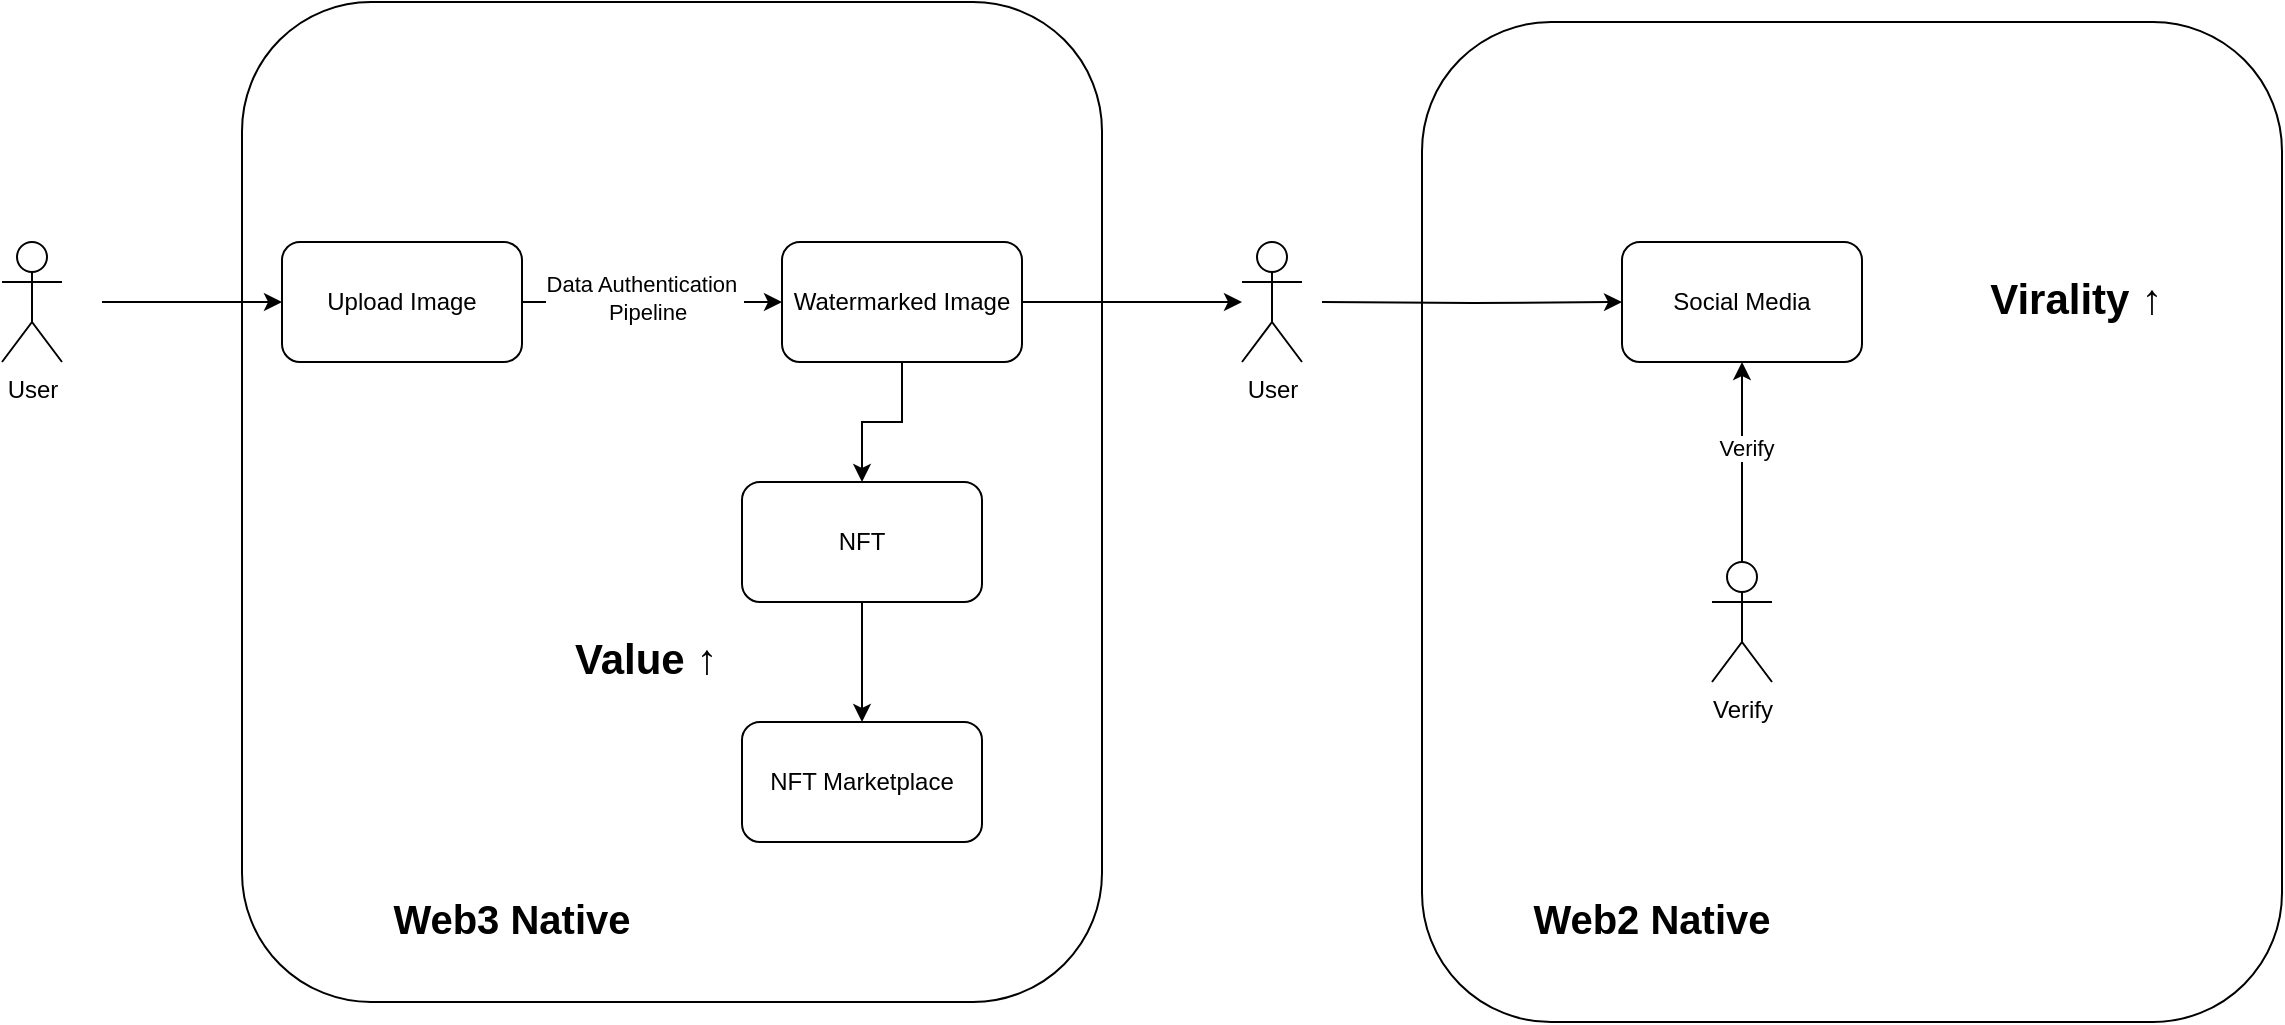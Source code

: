 <mxfile version="26.2.8" pages="2">
  <diagram name="Architecture" id="SdlY6U1H4udfot6sdlyQ">
    <mxGraphModel dx="1700" dy="1007" grid="0" gridSize="10" guides="1" tooltips="1" connect="1" arrows="1" fold="1" page="0" pageScale="1" pageWidth="850" pageHeight="1100" math="0" shadow="0">
      <root>
        <mxCell id="0" />
        <mxCell id="1" parent="0" />
        <mxCell id="Ugt37-HIwqrgVjgy8sR8-19" value="" style="rounded=1;whiteSpace=wrap;html=1;" vertex="1" parent="1">
          <mxGeometry x="770" y="100" width="430" height="500" as="geometry" />
        </mxCell>
        <mxCell id="Ugt37-HIwqrgVjgy8sR8-18" value="" style="rounded=1;whiteSpace=wrap;html=1;" vertex="1" parent="1">
          <mxGeometry x="180" y="90" width="430" height="500" as="geometry" />
        </mxCell>
        <mxCell id="Ugt37-HIwqrgVjgy8sR8-10" style="edgeStyle=orthogonalEdgeStyle;rounded=0;orthogonalLoop=1;jettySize=auto;html=1;exitX=1;exitY=0.5;exitDx=0;exitDy=0;entryX=0;entryY=0.5;entryDx=0;entryDy=0;" edge="1" parent="1" source="Ugt37-HIwqrgVjgy8sR8-1" target="Ugt37-HIwqrgVjgy8sR8-2">
          <mxGeometry relative="1" as="geometry" />
        </mxCell>
        <mxCell id="Ugt37-HIwqrgVjgy8sR8-25" value="Data Authentication&amp;nbsp;&lt;div&gt;&amp;nbsp;Pipeline&lt;/div&gt;" style="edgeLabel;html=1;align=center;verticalAlign=middle;resizable=0;points=[];" vertex="1" connectable="0" parent="Ugt37-HIwqrgVjgy8sR8-10">
          <mxGeometry x="-0.235" y="2" relative="1" as="geometry">
            <mxPoint x="11" as="offset" />
          </mxGeometry>
        </mxCell>
        <mxCell id="Ugt37-HIwqrgVjgy8sR8-1" value="Upload Image" style="rounded=1;whiteSpace=wrap;html=1;" vertex="1" parent="1">
          <mxGeometry x="200" y="210" width="120" height="60" as="geometry" />
        </mxCell>
        <mxCell id="Ugt37-HIwqrgVjgy8sR8-11" style="edgeStyle=orthogonalEdgeStyle;rounded=0;orthogonalLoop=1;jettySize=auto;html=1;exitX=0.5;exitY=1;exitDx=0;exitDy=0;entryX=0.5;entryY=0;entryDx=0;entryDy=0;" edge="1" parent="1" source="Ugt37-HIwqrgVjgy8sR8-2" target="Ugt37-HIwqrgVjgy8sR8-3">
          <mxGeometry relative="1" as="geometry" />
        </mxCell>
        <mxCell id="Ugt37-HIwqrgVjgy8sR8-14" style="edgeStyle=orthogonalEdgeStyle;rounded=0;orthogonalLoop=1;jettySize=auto;html=1;exitX=1;exitY=0.5;exitDx=0;exitDy=0;" edge="1" parent="1" source="Ugt37-HIwqrgVjgy8sR8-2" target="Ugt37-HIwqrgVjgy8sR8-5">
          <mxGeometry relative="1" as="geometry" />
        </mxCell>
        <mxCell id="Ugt37-HIwqrgVjgy8sR8-2" value="Watermarked Image" style="rounded=1;whiteSpace=wrap;html=1;" vertex="1" parent="1">
          <mxGeometry x="450" y="210" width="120" height="60" as="geometry" />
        </mxCell>
        <mxCell id="Ugt37-HIwqrgVjgy8sR8-12" style="edgeStyle=orthogonalEdgeStyle;rounded=0;orthogonalLoop=1;jettySize=auto;html=1;exitX=0.5;exitY=1;exitDx=0;exitDy=0;entryX=0.5;entryY=0;entryDx=0;entryDy=0;" edge="1" parent="1" source="Ugt37-HIwqrgVjgy8sR8-3" target="Ugt37-HIwqrgVjgy8sR8-4">
          <mxGeometry relative="1" as="geometry" />
        </mxCell>
        <mxCell id="Ugt37-HIwqrgVjgy8sR8-3" value="NFT" style="rounded=1;whiteSpace=wrap;html=1;" vertex="1" parent="1">
          <mxGeometry x="430" y="330" width="120" height="60" as="geometry" />
        </mxCell>
        <mxCell id="Ugt37-HIwqrgVjgy8sR8-4" value="NFT Marketplace" style="rounded=1;whiteSpace=wrap;html=1;" vertex="1" parent="1">
          <mxGeometry x="430" y="450" width="120" height="60" as="geometry" />
        </mxCell>
        <mxCell id="Ugt37-HIwqrgVjgy8sR8-15" style="edgeStyle=orthogonalEdgeStyle;rounded=0;orthogonalLoop=1;jettySize=auto;html=1;entryX=0;entryY=0.5;entryDx=0;entryDy=0;" edge="1" parent="1" target="Ugt37-HIwqrgVjgy8sR8-6">
          <mxGeometry relative="1" as="geometry">
            <mxPoint x="720" y="240" as="sourcePoint" />
          </mxGeometry>
        </mxCell>
        <mxCell id="Ugt37-HIwqrgVjgy8sR8-5" value="User" style="shape=umlActor;verticalLabelPosition=bottom;verticalAlign=top;html=1;outlineConnect=0;" vertex="1" parent="1">
          <mxGeometry x="680" y="210" width="30" height="60" as="geometry" />
        </mxCell>
        <mxCell id="Ugt37-HIwqrgVjgy8sR8-6" value="Social Media" style="rounded=1;whiteSpace=wrap;html=1;" vertex="1" parent="1">
          <mxGeometry x="870" y="210" width="120" height="60" as="geometry" />
        </mxCell>
        <mxCell id="Ugt37-HIwqrgVjgy8sR8-20" style="edgeStyle=orthogonalEdgeStyle;rounded=0;orthogonalLoop=1;jettySize=auto;html=1;exitX=0.5;exitY=0;exitDx=0;exitDy=0;exitPerimeter=0;entryX=0.5;entryY=1;entryDx=0;entryDy=0;" edge="1" parent="1" source="Ugt37-HIwqrgVjgy8sR8-8" target="Ugt37-HIwqrgVjgy8sR8-6">
          <mxGeometry relative="1" as="geometry" />
        </mxCell>
        <mxCell id="Ugt37-HIwqrgVjgy8sR8-26" value="Verify" style="edgeLabel;html=1;align=center;verticalAlign=middle;resizable=0;points=[];" vertex="1" connectable="0" parent="Ugt37-HIwqrgVjgy8sR8-20">
          <mxGeometry x="0.146" y="-2" relative="1" as="geometry">
            <mxPoint as="offset" />
          </mxGeometry>
        </mxCell>
        <mxCell id="Ugt37-HIwqrgVjgy8sR8-8" value="Verify" style="shape=umlActor;verticalLabelPosition=bottom;verticalAlign=top;html=1;outlineConnect=0;" vertex="1" parent="1">
          <mxGeometry x="915" y="370" width="30" height="60" as="geometry" />
        </mxCell>
        <mxCell id="Ugt37-HIwqrgVjgy8sR8-9" value="" style="endArrow=classic;html=1;rounded=0;" edge="1" parent="1" target="Ugt37-HIwqrgVjgy8sR8-1">
          <mxGeometry width="50" height="50" relative="1" as="geometry">
            <mxPoint x="110" y="240" as="sourcePoint" />
            <mxPoint x="530" y="290" as="targetPoint" />
          </mxGeometry>
        </mxCell>
        <mxCell id="Ugt37-HIwqrgVjgy8sR8-13" value="User" style="shape=umlActor;verticalLabelPosition=bottom;verticalAlign=top;html=1;outlineConnect=0;" vertex="1" parent="1">
          <mxGeometry x="60" y="210" width="30" height="60" as="geometry" />
        </mxCell>
        <mxCell id="Ugt37-HIwqrgVjgy8sR8-21" value="Web3 Native" style="text;html=1;align=center;verticalAlign=middle;whiteSpace=wrap;rounded=0;fontStyle=1;fontSize=20;" vertex="1" parent="1">
          <mxGeometry x="240" y="530" width="150" height="35" as="geometry" />
        </mxCell>
        <mxCell id="Ugt37-HIwqrgVjgy8sR8-22" value="Web2 Native" style="text;html=1;align=center;verticalAlign=middle;whiteSpace=wrap;rounded=0;fontStyle=1;fontSize=20;" vertex="1" parent="1">
          <mxGeometry x="810" y="530" width="150" height="35" as="geometry" />
        </mxCell>
        <mxCell id="Ugt37-HIwqrgVjgy8sR8-23" value="&lt;b&gt;Virality&amp;nbsp;&lt;/b&gt;↑&amp;nbsp;" style="text;html=1;align=center;verticalAlign=middle;whiteSpace=wrap;rounded=0;fontSize=21;" vertex="1" parent="1">
          <mxGeometry x="1010" y="220" width="180" height="35" as="geometry" />
        </mxCell>
        <mxCell id="Ugt37-HIwqrgVjgy8sR8-24" value="&lt;b&gt;Value&amp;nbsp;&lt;/b&gt;↑&amp;nbsp;" style="text;html=1;align=center;verticalAlign=middle;whiteSpace=wrap;rounded=0;fontSize=21;" vertex="1" parent="1">
          <mxGeometry x="330" y="400" width="110" height="35" as="geometry" />
        </mxCell>
      </root>
    </mxGraphModel>
  </diagram>
  <diagram id="y2AX_-SC_xydC1BlpLDu" name="Frontend">
    <mxGraphModel dx="1020" dy="604" grid="0" gridSize="10" guides="1" tooltips="1" connect="1" arrows="1" fold="1" page="0" pageScale="1" pageWidth="850" pageHeight="1100" math="0" shadow="0">
      <root>
        <mxCell id="0" />
        <mxCell id="1" parent="0" />
        <mxCell id="cwnbkCxePR4Ohjtt_Xep-1" value="" style="rounded=1;whiteSpace=wrap;html=1;" vertex="1" parent="1">
          <mxGeometry x="250" y="130" width="470" height="380" as="geometry" />
        </mxCell>
        <mxCell id="cwnbkCxePR4Ohjtt_Xep-2" value="NFT Marketplace" style="rounded=0;whiteSpace=wrap;html=1;" vertex="1" parent="1">
          <mxGeometry x="330" y="250" width="120" height="140" as="geometry" />
        </mxCell>
        <mxCell id="cwnbkCxePR4Ohjtt_Xep-3" value="Verifier App" style="rounded=0;whiteSpace=wrap;html=1;" vertex="1" parent="1">
          <mxGeometry x="540" y="250" width="120" height="140" as="geometry" />
        </mxCell>
        <mxCell id="cwnbkCxePR4Ohjtt_Xep-4" value="Frontend Requirements" style="text;html=1;align=center;verticalAlign=middle;whiteSpace=wrap;rounded=0;fontStyle=1;fontSize=16;" vertex="1" parent="1">
          <mxGeometry x="300" y="180" width="210" height="30" as="geometry" />
        </mxCell>
      </root>
    </mxGraphModel>
  </diagram>
</mxfile>
